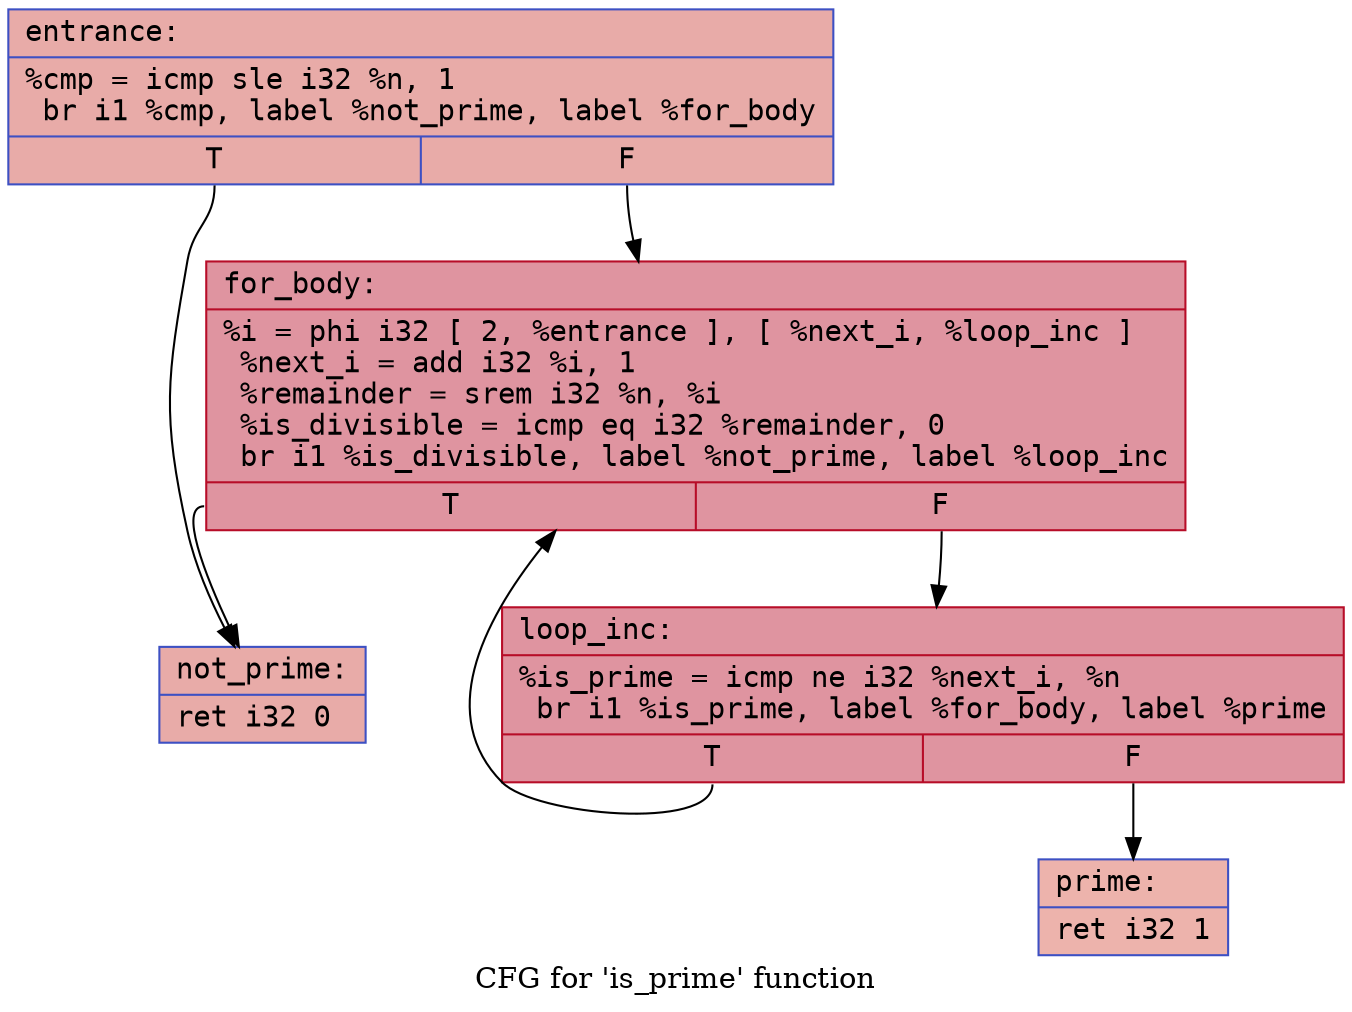 digraph "CFG for 'is_prime' function" {
	label="CFG for 'is_prime' function";

	Node0x63d8ed09c170 [shape=record,color="#3d50c3ff", style=filled, fillcolor="#cc403a70" fontname="Courier",label="{entrance:\l|  %cmp = icmp sle i32 %n, 1\l  br i1 %cmp, label %not_prime, label %for_body\l|{<s0>T|<s1>F}}"];
	Node0x63d8ed09c170:s0 -> Node0x63d8ed09d980[tooltip="entrance -> not_prime\nProbability 50.00%" ];
	Node0x63d8ed09c170:s1 -> Node0x63d8ed09da00[tooltip="entrance -> for_body\nProbability 50.00%" ];
	Node0x63d8ed09da00 [shape=record,color="#b70d28ff", style=filled, fillcolor="#b70d2870" fontname="Courier",label="{for_body:\l|  %i = phi i32 [ 2, %entrance ], [ %next_i, %loop_inc ]\l  %next_i = add i32 %i, 1\l  %remainder = srem i32 %n, %i\l  %is_divisible = icmp eq i32 %remainder, 0\l  br i1 %is_divisible, label %not_prime, label %loop_inc\l|{<s0>T|<s1>F}}"];
	Node0x63d8ed09da00:s0 -> Node0x63d8ed09d980[tooltip="for_body -> not_prime\nProbability 3.12%" ];
	Node0x63d8ed09da00:s1 -> Node0x63d8ed09e220[tooltip="for_body -> loop_inc\nProbability 96.88%" ];
	Node0x63d8ed09e220 [shape=record,color="#b70d28ff", style=filled, fillcolor="#b70d2870" fontname="Courier",label="{loop_inc:\l|  %is_prime = icmp ne i32 %next_i, %n\l  br i1 %is_prime, label %for_body, label %prime\l|{<s0>T|<s1>F}}"];
	Node0x63d8ed09e220:s0 -> Node0x63d8ed09da00[tooltip="loop_inc -> for_body\nProbability 96.88%" ];
	Node0x63d8ed09e220:s1 -> Node0x63d8ed09e930[tooltip="loop_inc -> prime\nProbability 3.12%" ];
	Node0x63d8ed09d980 [shape=record,color="#3d50c3ff", style=filled, fillcolor="#cc403a70" fontname="Courier",label="{not_prime:\l|  ret i32 0\l}"];
	Node0x63d8ed09e930 [shape=record,color="#3d50c3ff", style=filled, fillcolor="#d6524470" fontname="Courier",label="{prime:\l|  ret i32 1\l}"];
}
